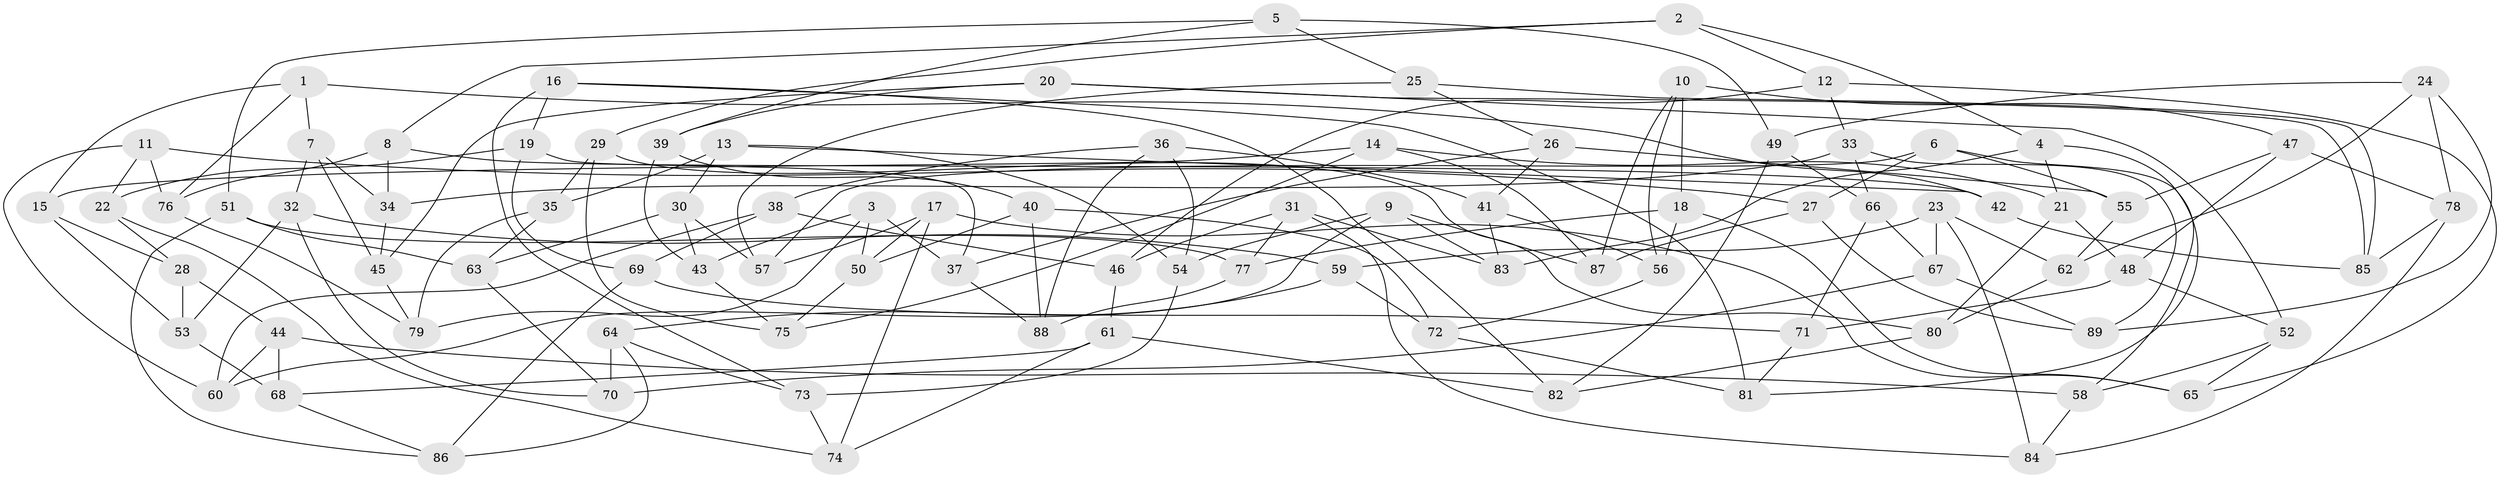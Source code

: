 // coarse degree distribution, {7: 0.022727272727272728, 4: 0.36363636363636365, 6: 0.22727272727272727, 11: 0.045454545454545456, 5: 0.1590909090909091, 9: 0.045454545454545456, 8: 0.13636363636363635}
// Generated by graph-tools (version 1.1) at 2025/20/03/04/25 18:20:39]
// undirected, 89 vertices, 178 edges
graph export_dot {
graph [start="1"]
  node [color=gray90,style=filled];
  1;
  2;
  3;
  4;
  5;
  6;
  7;
  8;
  9;
  10;
  11;
  12;
  13;
  14;
  15;
  16;
  17;
  18;
  19;
  20;
  21;
  22;
  23;
  24;
  25;
  26;
  27;
  28;
  29;
  30;
  31;
  32;
  33;
  34;
  35;
  36;
  37;
  38;
  39;
  40;
  41;
  42;
  43;
  44;
  45;
  46;
  47;
  48;
  49;
  50;
  51;
  52;
  53;
  54;
  55;
  56;
  57;
  58;
  59;
  60;
  61;
  62;
  63;
  64;
  65;
  66;
  67;
  68;
  69;
  70;
  71;
  72;
  73;
  74;
  75;
  76;
  77;
  78;
  79;
  80;
  81;
  82;
  83;
  84;
  85;
  86;
  87;
  88;
  89;
  1 -- 42;
  1 -- 15;
  1 -- 7;
  1 -- 76;
  2 -- 8;
  2 -- 4;
  2 -- 29;
  2 -- 12;
  3 -- 50;
  3 -- 79;
  3 -- 43;
  3 -- 37;
  4 -- 83;
  4 -- 21;
  4 -- 81;
  5 -- 39;
  5 -- 49;
  5 -- 51;
  5 -- 25;
  6 -- 58;
  6 -- 27;
  6 -- 55;
  6 -- 57;
  7 -- 45;
  7 -- 34;
  7 -- 32;
  8 -- 34;
  8 -- 76;
  8 -- 42;
  9 -- 87;
  9 -- 83;
  9 -- 60;
  9 -- 54;
  10 -- 87;
  10 -- 56;
  10 -- 18;
  10 -- 47;
  11 -- 27;
  11 -- 76;
  11 -- 22;
  11 -- 60;
  12 -- 33;
  12 -- 46;
  12 -- 65;
  13 -- 30;
  13 -- 54;
  13 -- 35;
  13 -- 42;
  14 -- 75;
  14 -- 21;
  14 -- 15;
  14 -- 87;
  15 -- 28;
  15 -- 53;
  16 -- 81;
  16 -- 19;
  16 -- 73;
  16 -- 82;
  17 -- 50;
  17 -- 65;
  17 -- 74;
  17 -- 57;
  18 -- 65;
  18 -- 56;
  18 -- 77;
  19 -- 37;
  19 -- 22;
  19 -- 69;
  20 -- 39;
  20 -- 85;
  20 -- 45;
  20 -- 52;
  21 -- 80;
  21 -- 48;
  22 -- 74;
  22 -- 28;
  23 -- 59;
  23 -- 84;
  23 -- 67;
  23 -- 62;
  24 -- 89;
  24 -- 62;
  24 -- 49;
  24 -- 78;
  25 -- 57;
  25 -- 85;
  25 -- 26;
  26 -- 41;
  26 -- 55;
  26 -- 37;
  27 -- 89;
  27 -- 87;
  28 -- 53;
  28 -- 44;
  29 -- 80;
  29 -- 75;
  29 -- 35;
  30 -- 57;
  30 -- 63;
  30 -- 43;
  31 -- 77;
  31 -- 84;
  31 -- 83;
  31 -- 46;
  32 -- 53;
  32 -- 59;
  32 -- 70;
  33 -- 66;
  33 -- 89;
  33 -- 34;
  34 -- 45;
  35 -- 79;
  35 -- 63;
  36 -- 88;
  36 -- 41;
  36 -- 38;
  36 -- 54;
  37 -- 88;
  38 -- 46;
  38 -- 60;
  38 -- 69;
  39 -- 43;
  39 -- 40;
  40 -- 88;
  40 -- 72;
  40 -- 50;
  41 -- 83;
  41 -- 56;
  42 -- 85;
  43 -- 75;
  44 -- 60;
  44 -- 68;
  44 -- 58;
  45 -- 79;
  46 -- 61;
  47 -- 55;
  47 -- 48;
  47 -- 78;
  48 -- 52;
  48 -- 71;
  49 -- 66;
  49 -- 82;
  50 -- 75;
  51 -- 63;
  51 -- 86;
  51 -- 77;
  52 -- 58;
  52 -- 65;
  53 -- 68;
  54 -- 73;
  55 -- 62;
  56 -- 72;
  58 -- 84;
  59 -- 72;
  59 -- 64;
  61 -- 82;
  61 -- 68;
  61 -- 74;
  62 -- 80;
  63 -- 70;
  64 -- 70;
  64 -- 73;
  64 -- 86;
  66 -- 67;
  66 -- 71;
  67 -- 89;
  67 -- 70;
  68 -- 86;
  69 -- 86;
  69 -- 71;
  71 -- 81;
  72 -- 81;
  73 -- 74;
  76 -- 79;
  77 -- 88;
  78 -- 85;
  78 -- 84;
  80 -- 82;
}
